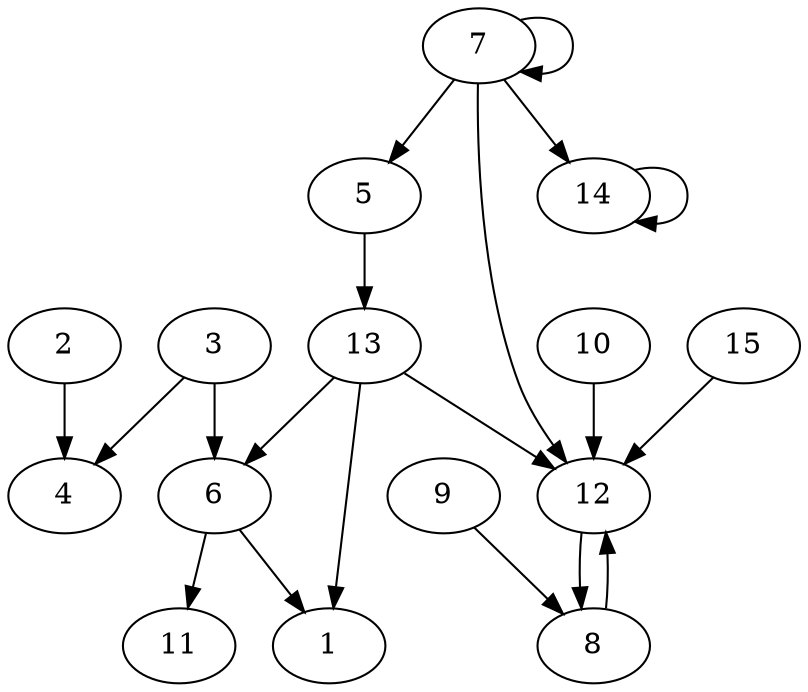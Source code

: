 strict digraph "Graph"  {
"1" [label="1"];
"2" [label="2"];
"3" [label="3"];
"4" [label="4"];
"5" [label="5"];
"6" [label="6"];
"7" [label="7"];
"8" [label="8"];
"9" [label="9"];
"10" [label="10"];
"11" [label="11"];
"12" [label="12"];
"13" [label="13"];
"14" [label="14"];
"15" [label="15"];
"2" -> "4";
"3" -> "4";
"3" -> "6";
"5" -> "13";
"6" -> "1";
"6" -> "1";
"6" -> "11";
"7" -> "5";
"7" -> "7";
"7" -> "12";
"7" -> "14";
"8" -> "12";
"9" -> "8";
"10" -> "12";
"12" -> "8";
"13" -> "1";
"13" -> "6";
"13" -> "12";
"14" -> "14";
"15" -> "12";
}